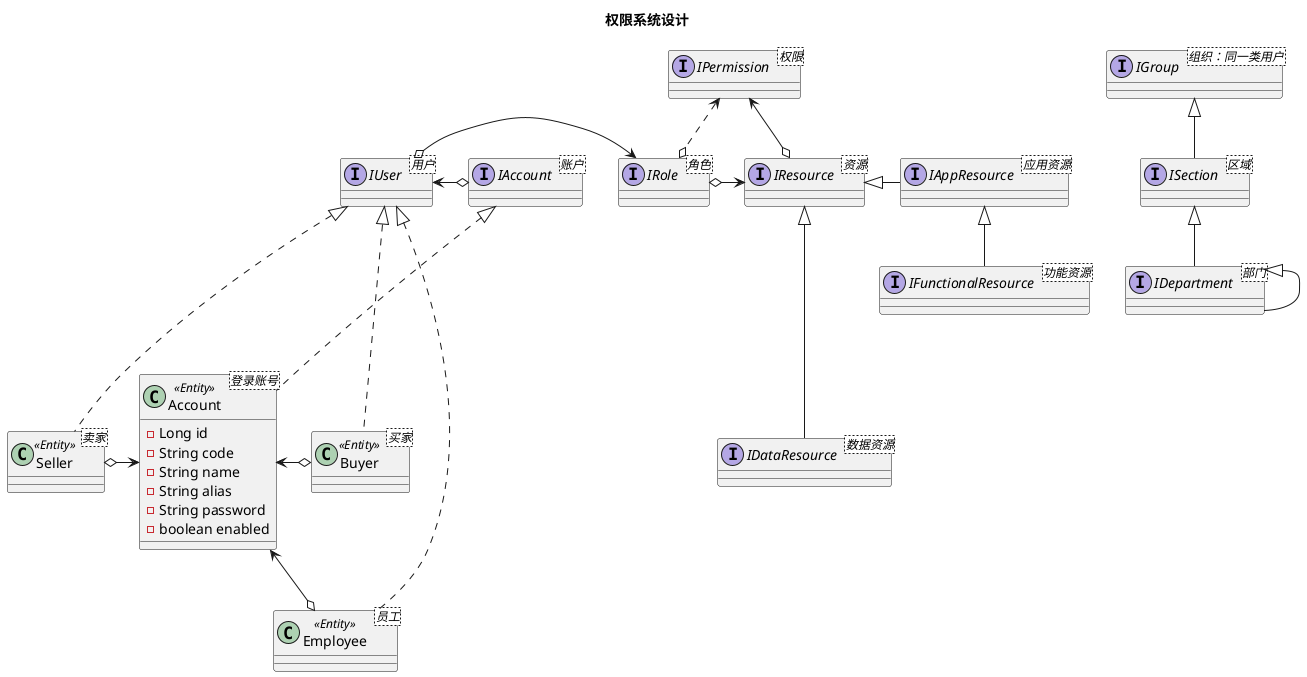 @startuml

title 权限系统设计
'什么人？ 对什么资源？ 进行了什么操作？

interface IUser<用户>
interface IAccount<账户>
interface IGroup<组织：同一类用户>
interface ISection<区域>
interface IDepartment<部门>

interface IRole<角色>
interface IPermission<权限>

interface IResource<资源>

interface IAppResource<应用资源>
interface IFunctionalResource<功能资源>

interface IDataResource<数据资源>

IUser o-right-> IRole
IRole o-right-> IResource
IRole o.up.> IPermission
IResource o-up-> IPermission

IResource <|-right- IAppResource
IAppResource <|-- IFunctionalResource
IResource <|--- IDataResource

IGroup <|-- ISection
ISection <|-- IDepartment
IDepartment <|-- IDepartment

class Account<登录账号>
class Employee<员工>
class Buyer<买家>
class Seller<卖家>

'IUser <|... IAccount
IAccount <|... Account
IUser <|... Employee
IUser <-right-o IAccount
Account <-down-o Employee
IUser <|... Buyer
IUser <|... Seller
Account <-right-o Buyer
Account <-left-o Seller

class Account<<Entity>> {
    - Long id
    - String code
    - String name
    - String alias
    - String password
    - boolean enabled
}

class Employee<<Entity>> {

}

class Buyer<<Entity>> {

}

class Seller<<Entity>> {

}


@enduml